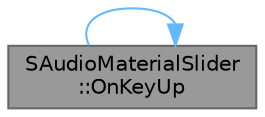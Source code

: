 digraph "SAudioMaterialSlider::OnKeyUp"
{
 // INTERACTIVE_SVG=YES
 // LATEX_PDF_SIZE
  bgcolor="transparent";
  edge [fontname=Helvetica,fontsize=10,labelfontname=Helvetica,labelfontsize=10];
  node [fontname=Helvetica,fontsize=10,shape=box,height=0.2,width=0.4];
  rankdir="LR";
  Node1 [id="Node000001",label="SAudioMaterialSlider\l::OnKeyUp",height=0.2,width=0.4,color="gray40", fillcolor="grey60", style="filled", fontcolor="black",tooltip="Called after a key is released when this widget has focus."];
  Node1 -> Node1 [id="edge1_Node000001_Node000001",color="steelblue1",style="solid",tooltip=" "];
}
